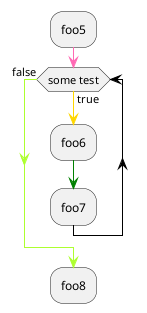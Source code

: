 {
  "sha1": "d2562rw0y1arg9znefl13g2chdmxavg",
  "insertion": {
    "when": "2024-06-01T09:03:02.425Z",
    "user": "plantuml@gmail.com"
  }
}
@startuml
:foo5;
-[#hotpink]->
while (some test) is (true)
  -[#gold]->
  :foo6;
  -[#green]->
  :foo7;
  -[#black]->
endwhile (false)
-[#greenyellow]->
:foo8;
@enduml
